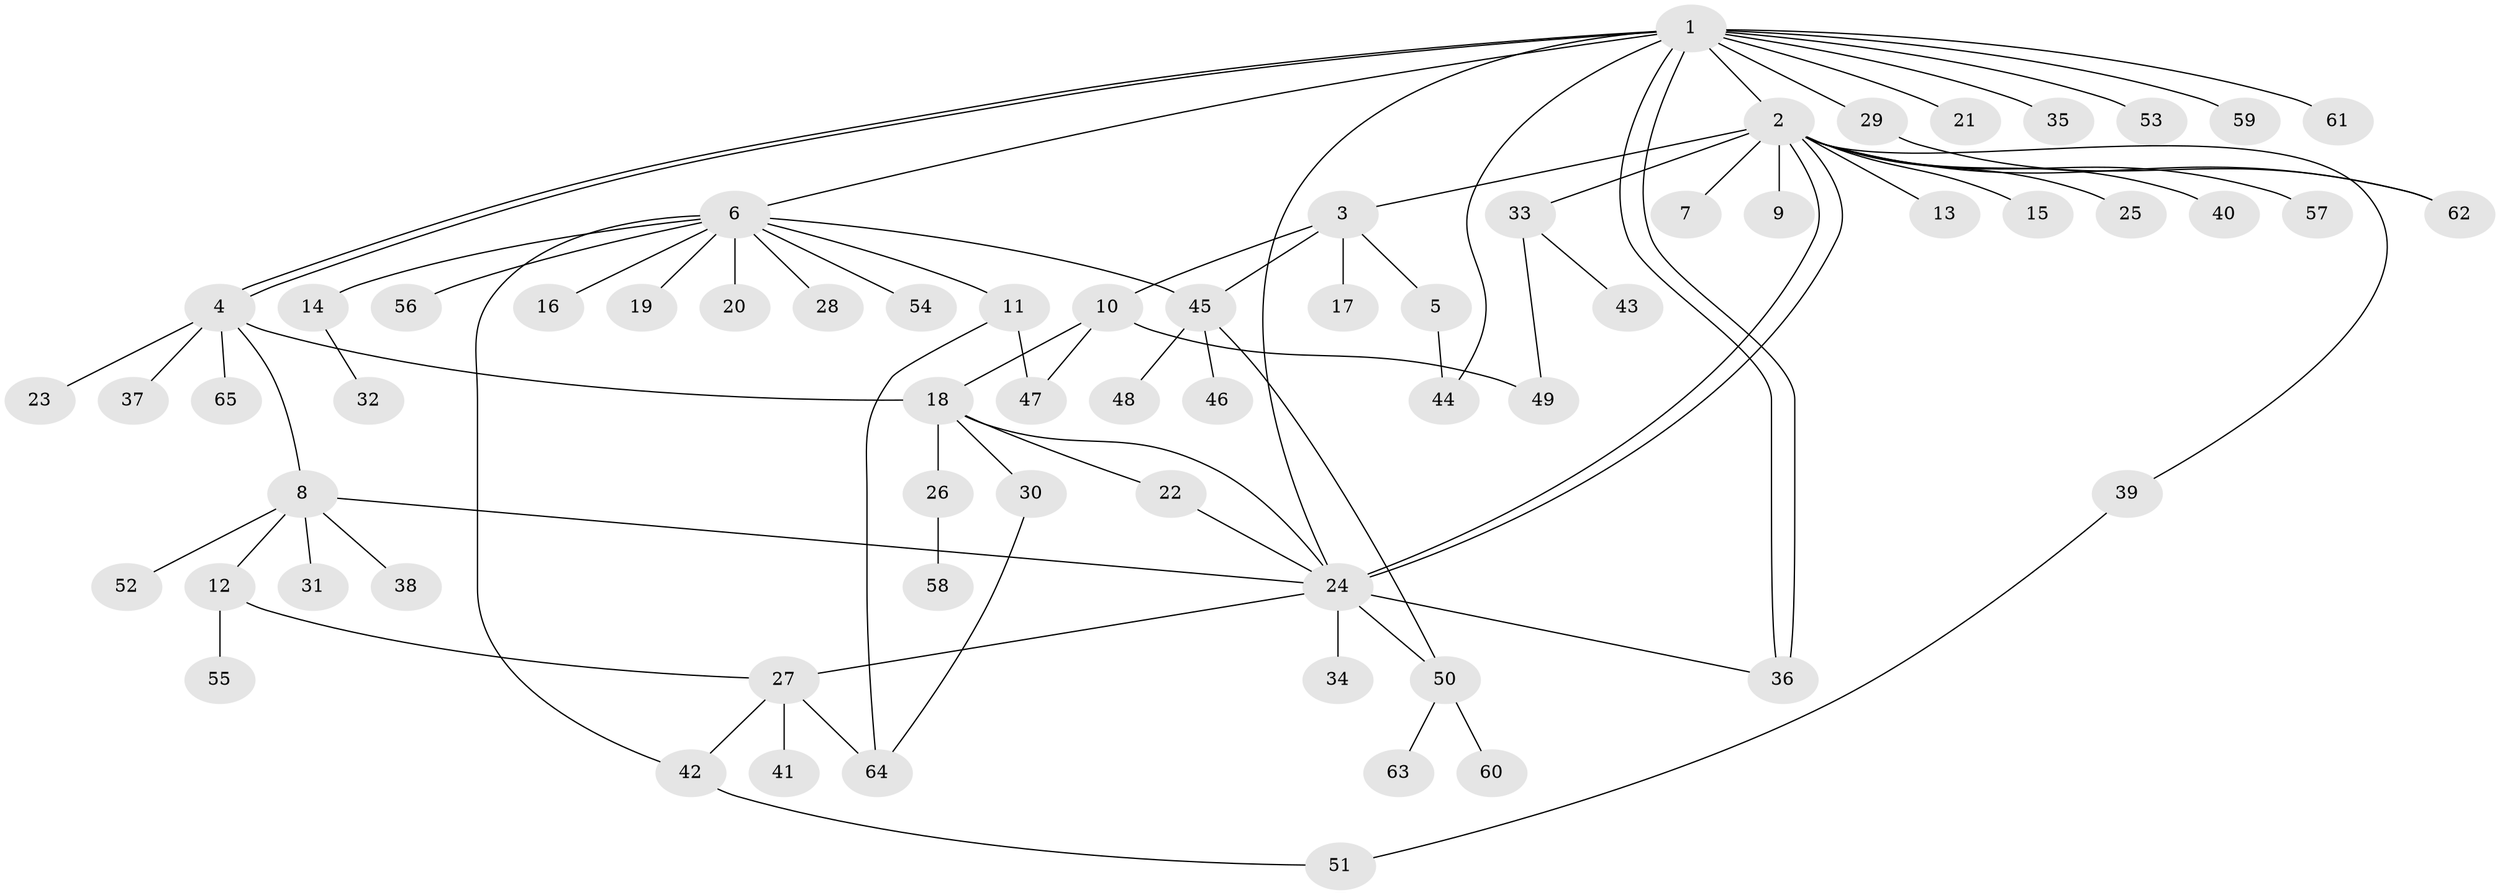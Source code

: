 // Generated by graph-tools (version 1.1) at 2025/14/03/09/25 04:14:34]
// undirected, 65 vertices, 84 edges
graph export_dot {
graph [start="1"]
  node [color=gray90,style=filled];
  1;
  2;
  3;
  4;
  5;
  6;
  7;
  8;
  9;
  10;
  11;
  12;
  13;
  14;
  15;
  16;
  17;
  18;
  19;
  20;
  21;
  22;
  23;
  24;
  25;
  26;
  27;
  28;
  29;
  30;
  31;
  32;
  33;
  34;
  35;
  36;
  37;
  38;
  39;
  40;
  41;
  42;
  43;
  44;
  45;
  46;
  47;
  48;
  49;
  50;
  51;
  52;
  53;
  54;
  55;
  56;
  57;
  58;
  59;
  60;
  61;
  62;
  63;
  64;
  65;
  1 -- 2;
  1 -- 4;
  1 -- 4;
  1 -- 6;
  1 -- 21;
  1 -- 24;
  1 -- 29;
  1 -- 35;
  1 -- 36;
  1 -- 36;
  1 -- 44;
  1 -- 53;
  1 -- 59;
  1 -- 61;
  2 -- 3;
  2 -- 7;
  2 -- 9;
  2 -- 13;
  2 -- 15;
  2 -- 24;
  2 -- 24;
  2 -- 25;
  2 -- 33;
  2 -- 39;
  2 -- 40;
  2 -- 57;
  2 -- 62;
  3 -- 5;
  3 -- 10;
  3 -- 17;
  3 -- 45;
  4 -- 8;
  4 -- 18;
  4 -- 23;
  4 -- 37;
  4 -- 65;
  5 -- 44;
  6 -- 11;
  6 -- 14;
  6 -- 16;
  6 -- 19;
  6 -- 20;
  6 -- 28;
  6 -- 42;
  6 -- 45;
  6 -- 54;
  6 -- 56;
  8 -- 12;
  8 -- 24;
  8 -- 31;
  8 -- 38;
  8 -- 52;
  10 -- 18;
  10 -- 47;
  10 -- 49;
  11 -- 47;
  11 -- 64;
  12 -- 27;
  12 -- 55;
  14 -- 32;
  18 -- 22;
  18 -- 24;
  18 -- 26;
  18 -- 30;
  22 -- 24;
  24 -- 27;
  24 -- 34;
  24 -- 36;
  24 -- 50;
  26 -- 58;
  27 -- 41;
  27 -- 42;
  27 -- 64;
  29 -- 62;
  30 -- 64;
  33 -- 43;
  33 -- 49;
  39 -- 51;
  42 -- 51;
  45 -- 46;
  45 -- 48;
  45 -- 50;
  50 -- 60;
  50 -- 63;
}
